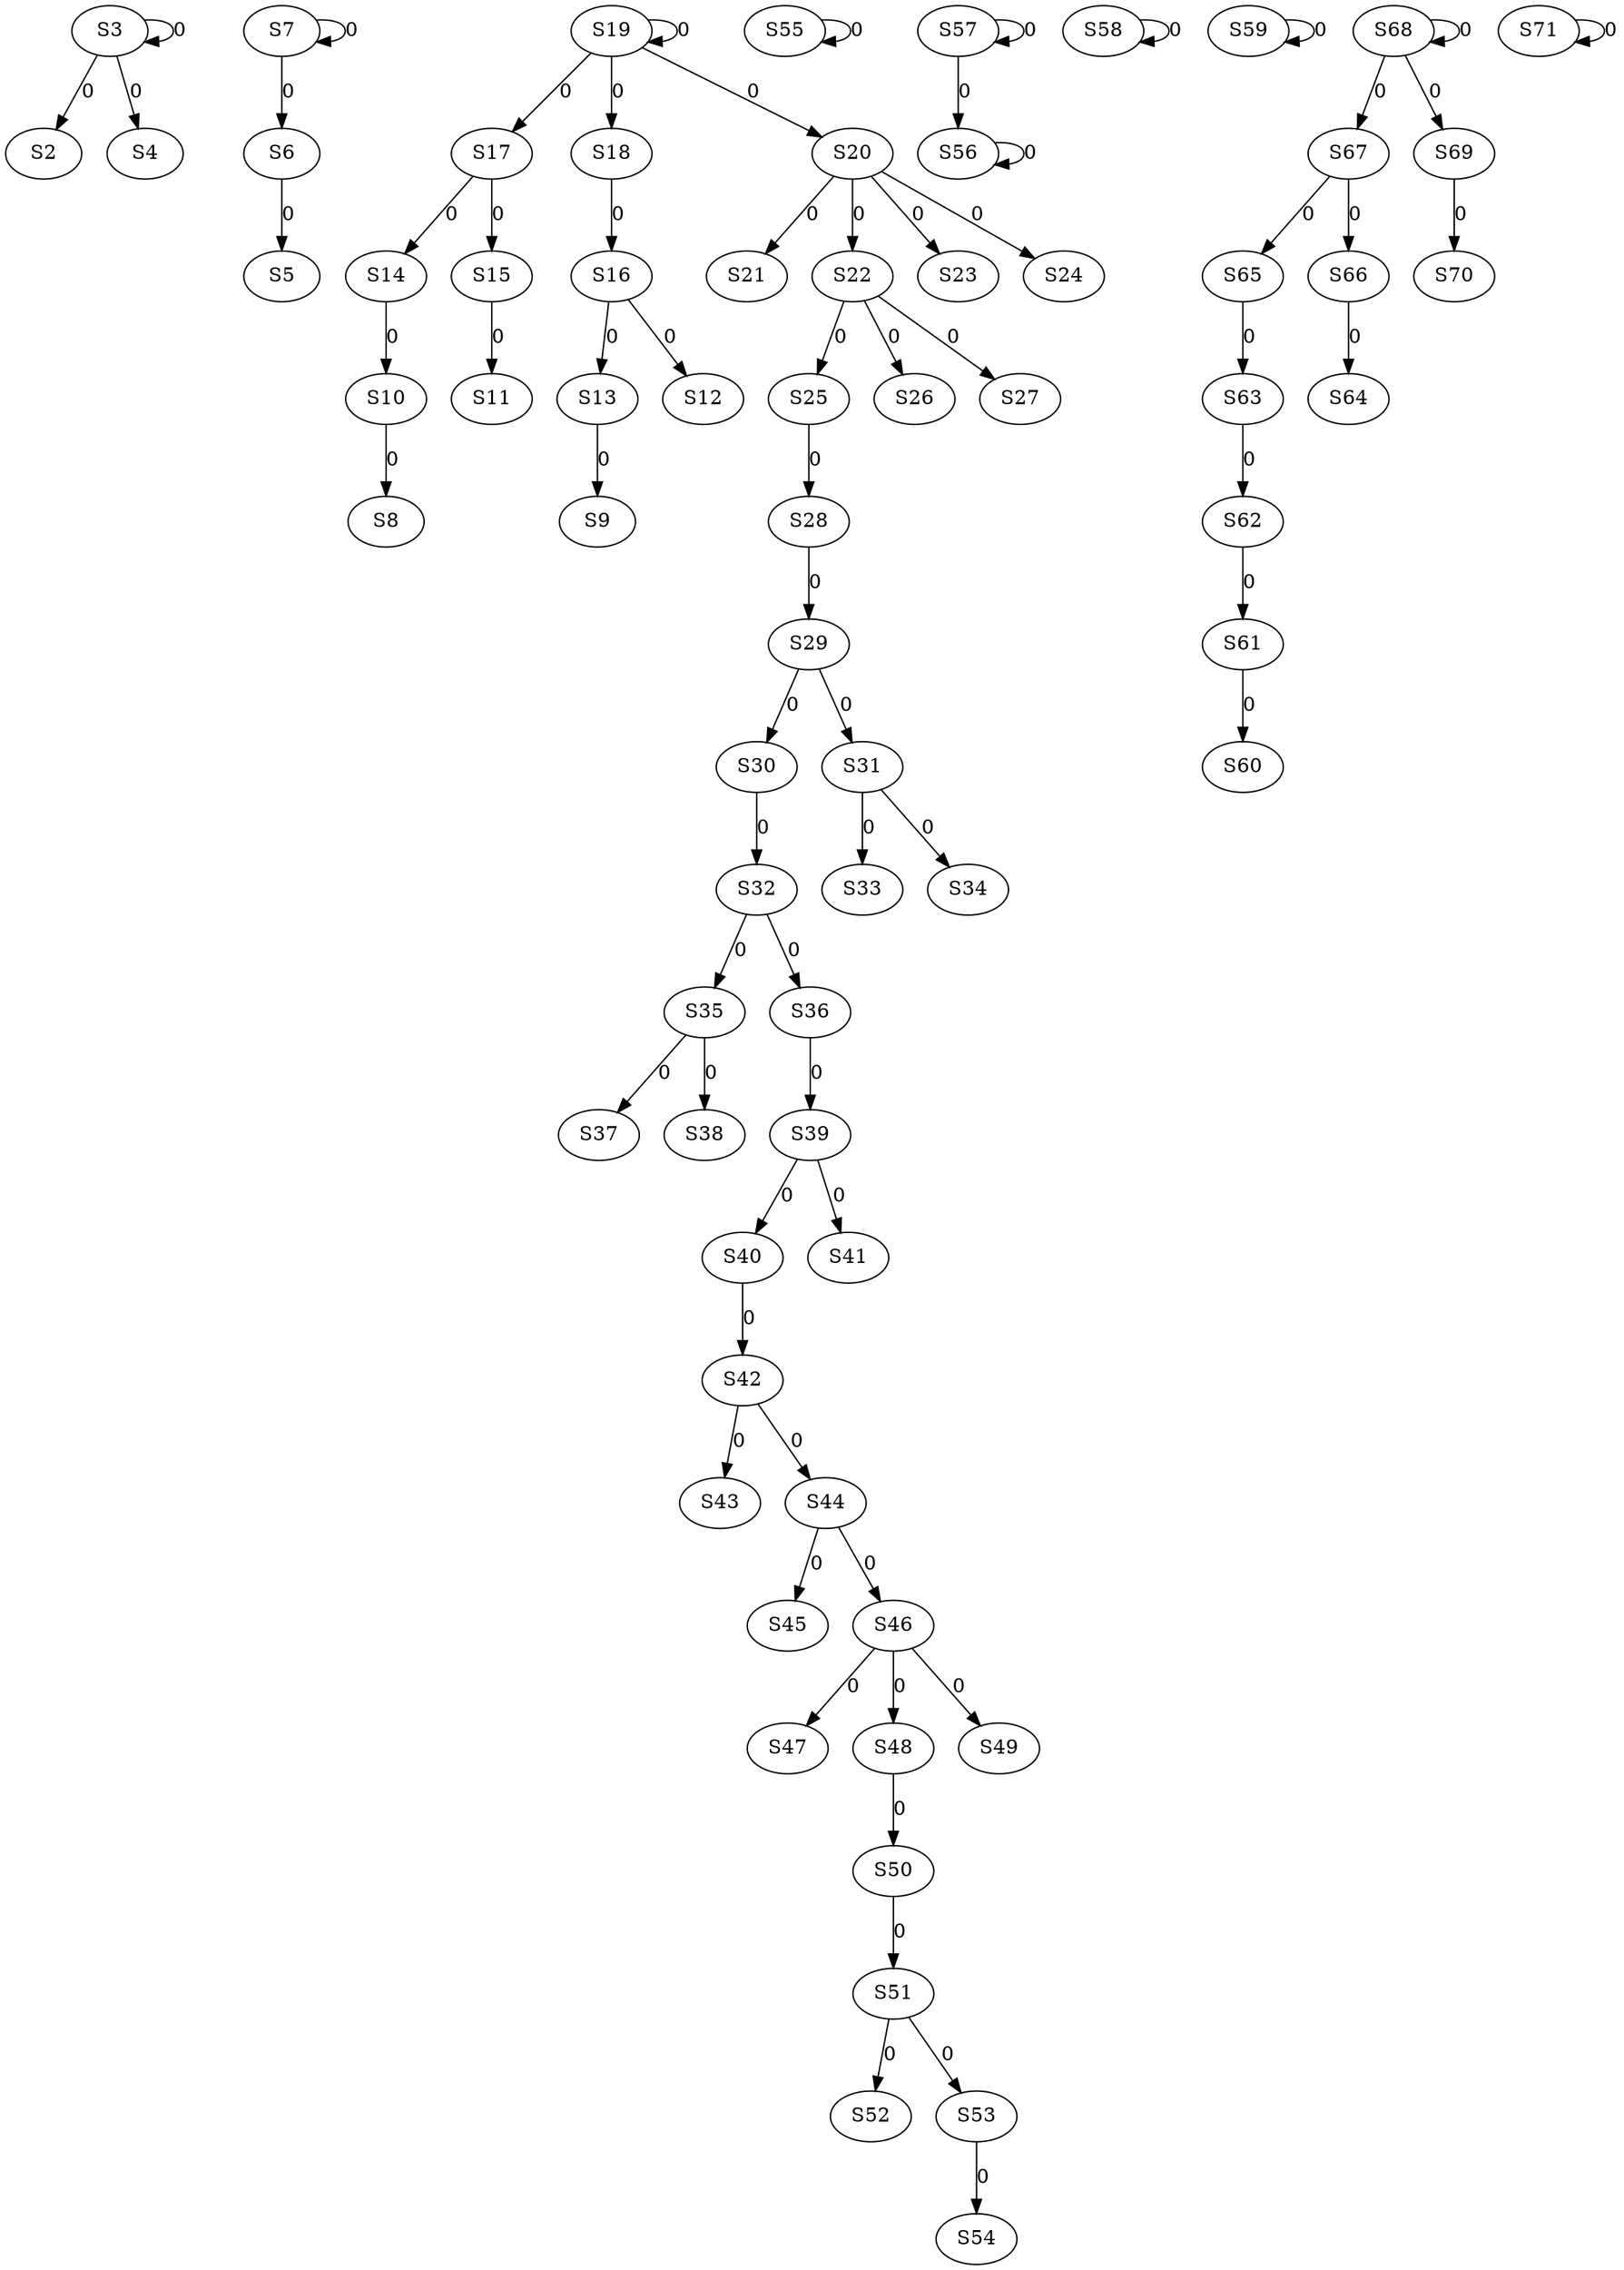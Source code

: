 strict digraph {
	S3 -> S2 [ label = 0 ];
	S3 -> S3 [ label = 0 ];
	S3 -> S4 [ label = 0 ];
	S6 -> S5 [ label = 0 ];
	S7 -> S6 [ label = 0 ];
	S7 -> S7 [ label = 0 ];
	S10 -> S8 [ label = 0 ];
	S13 -> S9 [ label = 0 ];
	S14 -> S10 [ label = 0 ];
	S15 -> S11 [ label = 0 ];
	S16 -> S12 [ label = 0 ];
	S16 -> S13 [ label = 0 ];
	S17 -> S14 [ label = 0 ];
	S17 -> S15 [ label = 0 ];
	S18 -> S16 [ label = 0 ];
	S19 -> S17 [ label = 0 ];
	S19 -> S18 [ label = 0 ];
	S19 -> S19 [ label = 0 ];
	S19 -> S20 [ label = 0 ];
	S20 -> S21 [ label = 0 ];
	S20 -> S22 [ label = 0 ];
	S20 -> S23 [ label = 0 ];
	S20 -> S24 [ label = 0 ];
	S22 -> S25 [ label = 0 ];
	S22 -> S26 [ label = 0 ];
	S22 -> S27 [ label = 0 ];
	S25 -> S28 [ label = 0 ];
	S28 -> S29 [ label = 0 ];
	S29 -> S30 [ label = 0 ];
	S29 -> S31 [ label = 0 ];
	S30 -> S32 [ label = 0 ];
	S31 -> S33 [ label = 0 ];
	S31 -> S34 [ label = 0 ];
	S32 -> S35 [ label = 0 ];
	S32 -> S36 [ label = 0 ];
	S35 -> S37 [ label = 0 ];
	S35 -> S38 [ label = 0 ];
	S36 -> S39 [ label = 0 ];
	S39 -> S40 [ label = 0 ];
	S39 -> S41 [ label = 0 ];
	S40 -> S42 [ label = 0 ];
	S42 -> S43 [ label = 0 ];
	S42 -> S44 [ label = 0 ];
	S44 -> S45 [ label = 0 ];
	S44 -> S46 [ label = 0 ];
	S46 -> S47 [ label = 0 ];
	S46 -> S48 [ label = 0 ];
	S46 -> S49 [ label = 0 ];
	S48 -> S50 [ label = 0 ];
	S50 -> S51 [ label = 0 ];
	S51 -> S52 [ label = 0 ];
	S51 -> S53 [ label = 0 ];
	S53 -> S54 [ label = 0 ];
	S55 -> S55 [ label = 0 ];
	S57 -> S56 [ label = 0 ];
	S57 -> S57 [ label = 0 ];
	S58 -> S58 [ label = 0 ];
	S59 -> S59 [ label = 0 ];
	S61 -> S60 [ label = 0 ];
	S62 -> S61 [ label = 0 ];
	S63 -> S62 [ label = 0 ];
	S65 -> S63 [ label = 0 ];
	S66 -> S64 [ label = 0 ];
	S67 -> S65 [ label = 0 ];
	S67 -> S66 [ label = 0 ];
	S68 -> S67 [ label = 0 ];
	S68 -> S68 [ label = 0 ];
	S68 -> S69 [ label = 0 ];
	S69 -> S70 [ label = 0 ];
	S71 -> S71 [ label = 0 ];
	S56 -> S56 [ label = 0 ];
}